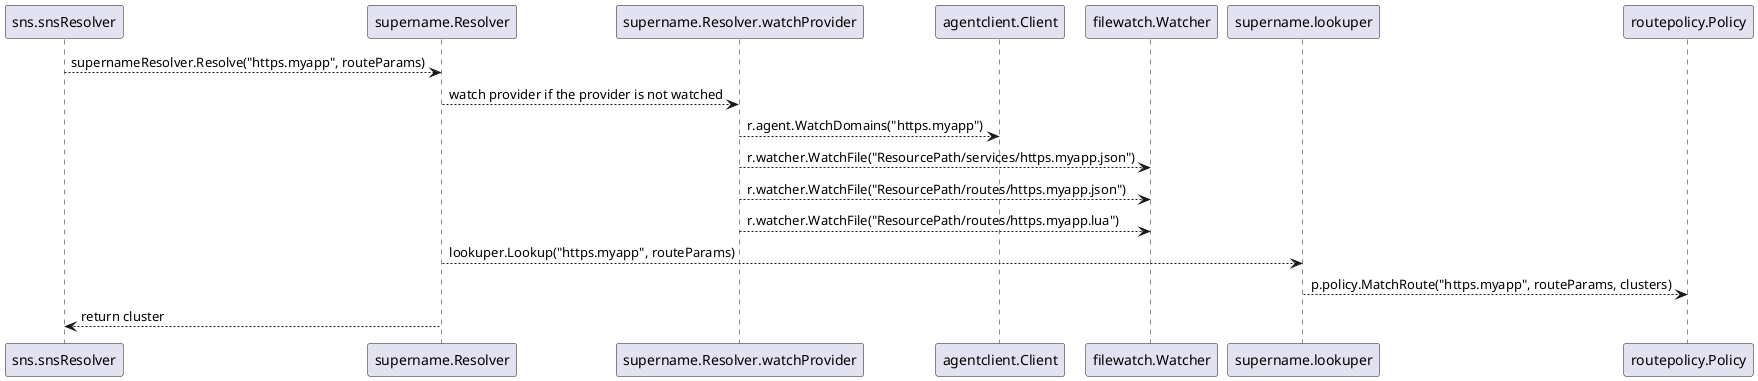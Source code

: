 @startuml

"sns.snsResolver" --> "supername.Resolver": supernameResolver.Resolve("https.myapp", routeParams)
"supername.Resolver" --> "supername.Resolver.watchProvider": watch provider if the provider is not watched
"supername.Resolver.watchProvider" --> "agentclient.Client": r.agent.WatchDomains("https.myapp")
"supername.Resolver.watchProvider" --> "filewatch.Watcher": r.watcher.WatchFile("ResourcePath/services/https.myapp.json")
"supername.Resolver.watchProvider" --> "filewatch.Watcher": r.watcher.WatchFile("ResourcePath/routes/https.myapp.json")
"supername.Resolver.watchProvider" --> "filewatch.Watcher": r.watcher.WatchFile("ResourcePath/routes/https.myapp.lua")
"supername.Resolver" --> "supername.lookuper": lookuper.Lookup("https.myapp", routeParams)
"supername.lookuper" --> "routepolicy.Policy": p.policy.MatchRoute("https.myapp", routeParams, clusters)
"supername.Resolver" --> "sns.snsResolver": return cluster

@enduml
